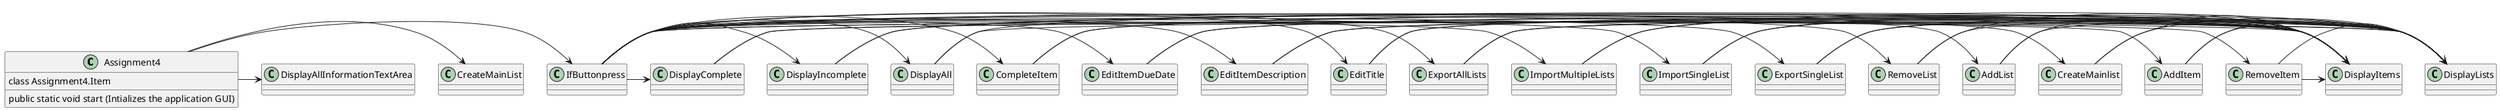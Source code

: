 @startuml
'https://plantuml.com/class-diagram

class Assignment4
{
public static void start (Intializes the application GUI)
class Assignment4.Item
}

class IfButtonpress
class CreateMainList

Assignment4->IfButtonpress
Assignment4->CreateMainList
Assignment4->DisplayAllInformationTextArea


class RemoveItem
class AddItem


class CreateMainlist
class AddList
class RemoveList


class ExportSingleList
class ImportSingleList
class ImportMultipleLists
class ExportAllLists


class EditTitle
class EditItemDescription
class EditItemDueDate


class CompleteItem
class DisplayAll
class DisplayIncomplete
class DisplayComplete


class DisplayLists
class DisplayItems
class DisplayAllInformationTextArea

IfButtonpress->RemoveItem
RemoveItem->DisplayLists
RemoveItem->DisplayItems

IfButtonpress->AddItem
AddItem->DisplayLists
AddItem->DisplayItems

IfButtonpress->CreateMainlist
CreateMainlist->DisplayLists
CreateMainlist->DisplayItems

IfButtonpress->AddList
AddList->DisplayLists
AddList->DisplayItems

IfButtonpress->RemoveList
RemoveList->DisplayLists
RemoveList->DisplayItems

IfButtonpress->ExportSingleList
ExportSingleList->DisplayLists
ExportSingleList->DisplayItems

IfButtonpress->ImportSingleList
ImportSingleList->DisplayLists
ImportSingleList->DisplayItems

IfButtonpress->ImportMultipleLists
ImportMultipleLists->DisplayLists
ImportMultipleLists->DisplayItems

IfButtonpress->ExportAllLists
ExportAllLists->DisplayLists
ExportAllLists->DisplayItems

IfButtonpress->EditTitle
EditTitle->DisplayLists
EditTitle->DisplayItems

IfButtonpress->EditItemDescription
EditItemDescription->DisplayLists
EditItemDescription->DisplayItems

IfButtonpress->EditItemDueDate
EditItemDueDate->DisplayLists
EditItemDueDate->DisplayItems

IfButtonpress->CompleteItem
CompleteItem->DisplayLists
CompleteItem->DisplayItems

IfButtonpress->DisplayAll
DisplayAll->DisplayLists
DisplayAll->DisplayItems

IfButtonpress->DisplayIncomplete
DisplayIncomplete->DisplayLists
DisplayIncomplete->DisplayItems

IfButtonpress->DisplayComplete
DisplayComplete->DisplayLists
DisplayComplete->DisplayItems




@enduml